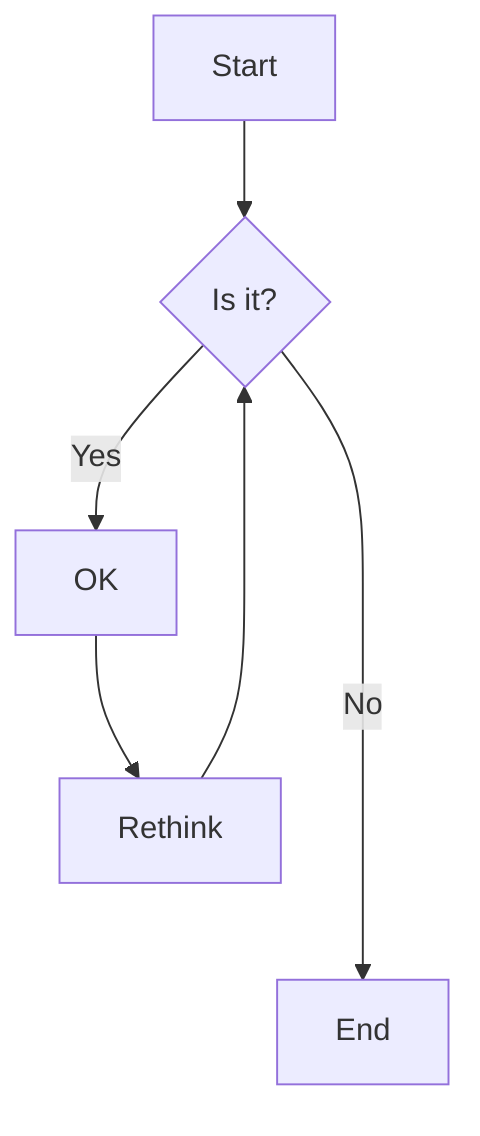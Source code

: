 flowchart TD
    A[Start] --> B{Is it?}
    B -- Yes --> C[OK]
    C --> D[Rethink]
    D --> B
    B -- No ----> E[End]